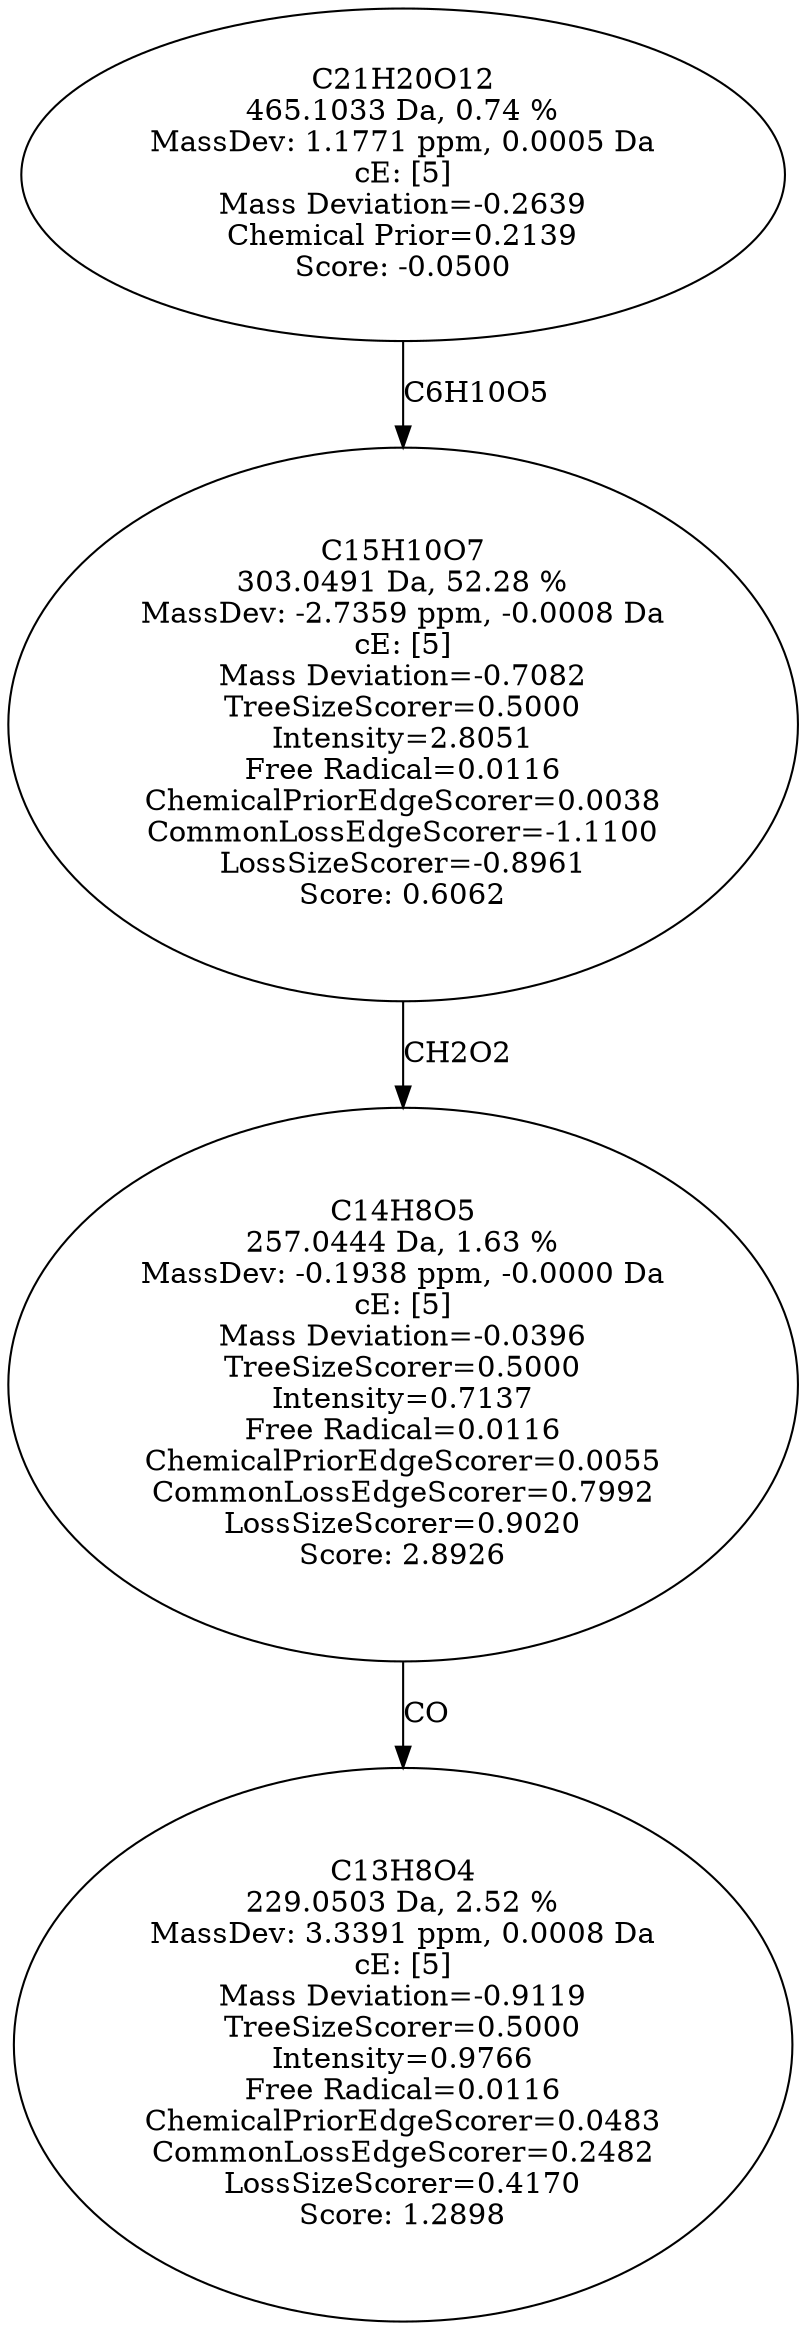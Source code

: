 strict digraph {
v1 [label="C13H8O4\n229.0503 Da, 2.52 %\nMassDev: 3.3391 ppm, 0.0008 Da\ncE: [5]\nMass Deviation=-0.9119\nTreeSizeScorer=0.5000\nIntensity=0.9766\nFree Radical=0.0116\nChemicalPriorEdgeScorer=0.0483\nCommonLossEdgeScorer=0.2482\nLossSizeScorer=0.4170\nScore: 1.2898"];
v2 [label="C14H8O5\n257.0444 Da, 1.63 %\nMassDev: -0.1938 ppm, -0.0000 Da\ncE: [5]\nMass Deviation=-0.0396\nTreeSizeScorer=0.5000\nIntensity=0.7137\nFree Radical=0.0116\nChemicalPriorEdgeScorer=0.0055\nCommonLossEdgeScorer=0.7992\nLossSizeScorer=0.9020\nScore: 2.8926"];
v3 [label="C15H10O7\n303.0491 Da, 52.28 %\nMassDev: -2.7359 ppm, -0.0008 Da\ncE: [5]\nMass Deviation=-0.7082\nTreeSizeScorer=0.5000\nIntensity=2.8051\nFree Radical=0.0116\nChemicalPriorEdgeScorer=0.0038\nCommonLossEdgeScorer=-1.1100\nLossSizeScorer=-0.8961\nScore: 0.6062"];
v4 [label="C21H20O12\n465.1033 Da, 0.74 %\nMassDev: 1.1771 ppm, 0.0005 Da\ncE: [5]\nMass Deviation=-0.2639\nChemical Prior=0.2139\nScore: -0.0500"];
v2 -> v1 [label="CO"];
v3 -> v2 [label="CH2O2"];
v4 -> v3 [label="C6H10O5"];
}